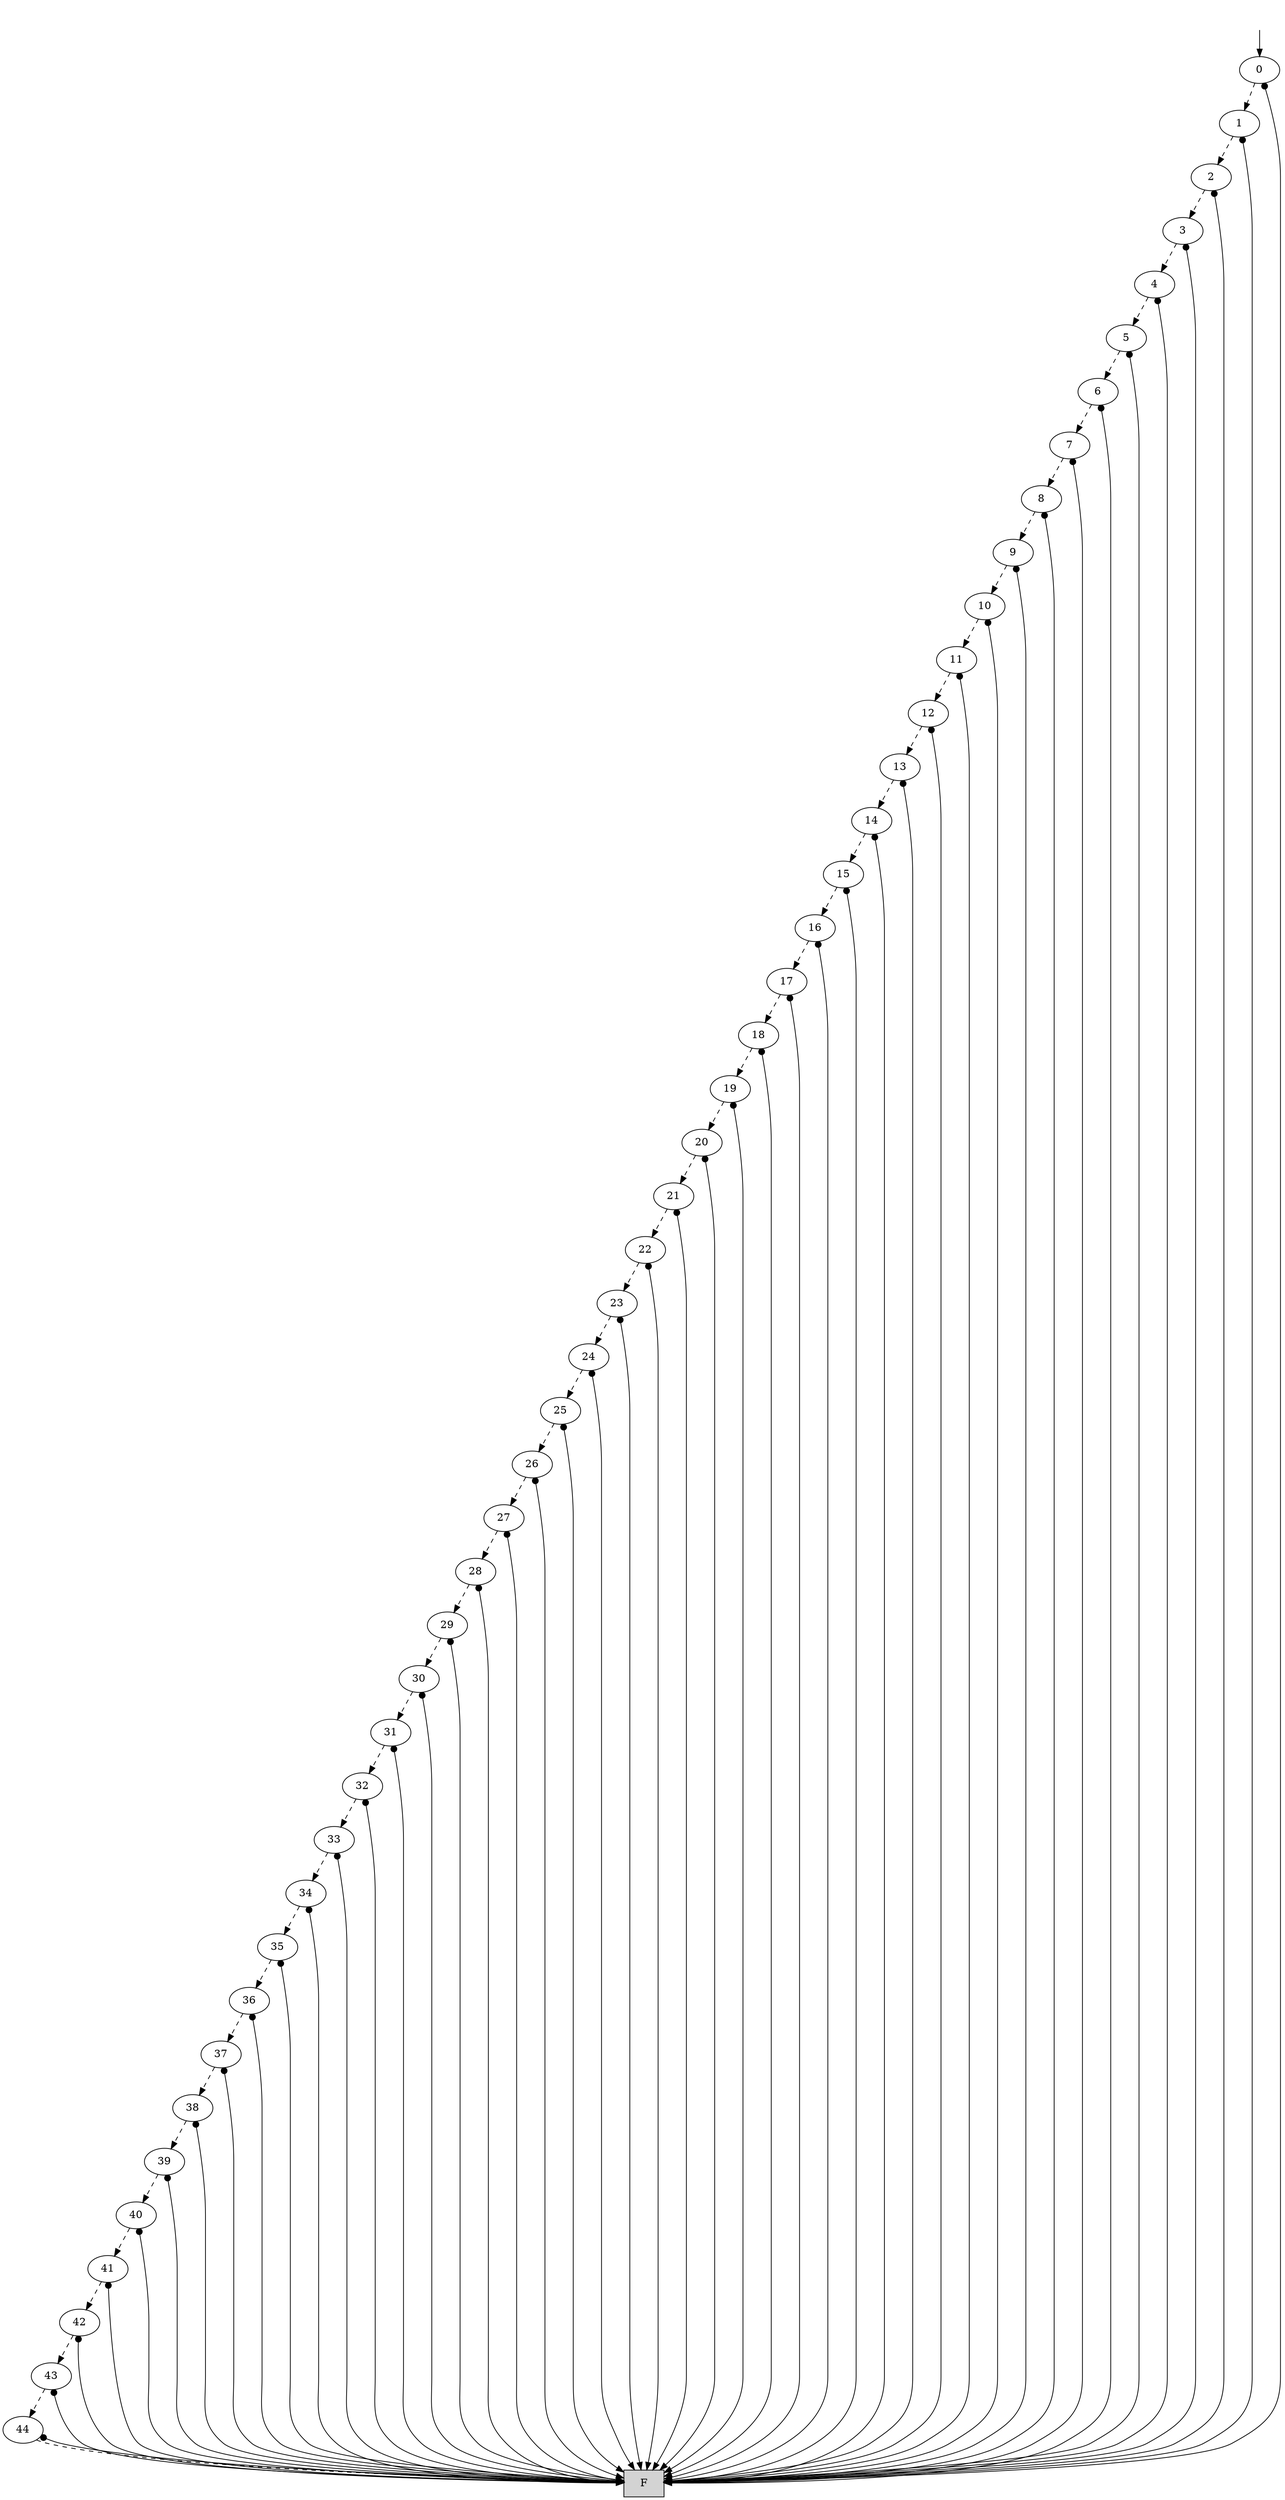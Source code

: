 digraph "DD" {
graph [dpi = 300];
center = true;
edge [dir = forward];
root [style=invis];
root -> 41943310 [style=solid dir=both arrowtail=none];
41943310 [label="0"];
41943309 [label="1"];
41943308 [label="2"];
41943307 [label="3"];
41943306 [label="4"];
41943305 [label="5"];
41943304 [label="6"];
41943303 [label="7"];
41943302 [label="8"];
41943301 [label="9"];
41943300 [label="10"];
41943299 [label="11"];
41943298 [label="12"];
41943297 [label="13"];
41943296 [label="14"];
41943295 [label="15"];
41943294 [label="16"];
41943293 [label="17"];
41943292 [label="18"];
41943291 [label="19"];
41943290 [label="20"];
41943289 [label="21"];
41943288 [label="22"];
41943287 [label="23"];
41943286 [label="24"];
41943285 [label="25"];
41943284 [label="26"];
41943283 [label="27"];
41943282 [label="28"];
41943281 [label="29"];
41943280 [label="30"];
41943279 [label="31"];
41943278 [label="32"];
41943277 [label="33"];
41943276 [label="34"];
41943275 [label="35"];
41943274 [label="36"];
41943273 [label="37"];
41943272 [label="38"];
41943271 [label="39"];
41943270 [label="40"];
41943269 [label="41"];
41943268 [label="42"];
41943267 [label="43"];
41943084 [label="44"];
0 [shape=box, style=filled, label="F"];
41943084 -> 0 [style=dashed];
41943084 -> 0 [style=solid dir=both arrowtail=dot];
41943267 -> 41943084 [style=dashed];
41943267 -> 0 [style=solid dir=both arrowtail=dot];
41943268 -> 41943267 [style=dashed];
41943268 -> 0 [style=solid dir=both arrowtail=dot];
41943269 -> 41943268 [style=dashed];
41943269 -> 0 [style=solid dir=both arrowtail=dot];
41943270 -> 41943269 [style=dashed];
41943270 -> 0 [style=solid dir=both arrowtail=dot];
41943271 -> 41943270 [style=dashed];
41943271 -> 0 [style=solid dir=both arrowtail=dot];
41943272 -> 41943271 [style=dashed];
41943272 -> 0 [style=solid dir=both arrowtail=dot];
41943273 -> 41943272 [style=dashed];
41943273 -> 0 [style=solid dir=both arrowtail=dot];
41943274 -> 41943273 [style=dashed];
41943274 -> 0 [style=solid dir=both arrowtail=dot];
41943275 -> 41943274 [style=dashed];
41943275 -> 0 [style=solid dir=both arrowtail=dot];
41943276 -> 41943275 [style=dashed];
41943276 -> 0 [style=solid dir=both arrowtail=dot];
41943277 -> 41943276 [style=dashed];
41943277 -> 0 [style=solid dir=both arrowtail=dot];
41943278 -> 41943277 [style=dashed];
41943278 -> 0 [style=solid dir=both arrowtail=dot];
41943279 -> 41943278 [style=dashed];
41943279 -> 0 [style=solid dir=both arrowtail=dot];
41943280 -> 41943279 [style=dashed];
41943280 -> 0 [style=solid dir=both arrowtail=dot];
41943281 -> 41943280 [style=dashed];
41943281 -> 0 [style=solid dir=both arrowtail=dot];
41943282 -> 41943281 [style=dashed];
41943282 -> 0 [style=solid dir=both arrowtail=dot];
41943283 -> 41943282 [style=dashed];
41943283 -> 0 [style=solid dir=both arrowtail=dot];
41943284 -> 41943283 [style=dashed];
41943284 -> 0 [style=solid dir=both arrowtail=dot];
41943285 -> 41943284 [style=dashed];
41943285 -> 0 [style=solid dir=both arrowtail=dot];
41943286 -> 41943285 [style=dashed];
41943286 -> 0 [style=solid dir=both arrowtail=dot];
41943287 -> 41943286 [style=dashed];
41943287 -> 0 [style=solid dir=both arrowtail=dot];
41943288 -> 41943287 [style=dashed];
41943288 -> 0 [style=solid dir=both arrowtail=dot];
41943289 -> 41943288 [style=dashed];
41943289 -> 0 [style=solid dir=both arrowtail=dot];
41943290 -> 41943289 [style=dashed];
41943290 -> 0 [style=solid dir=both arrowtail=dot];
41943291 -> 41943290 [style=dashed];
41943291 -> 0 [style=solid dir=both arrowtail=dot];
41943292 -> 41943291 [style=dashed];
41943292 -> 0 [style=solid dir=both arrowtail=dot];
41943293 -> 41943292 [style=dashed];
41943293 -> 0 [style=solid dir=both arrowtail=dot];
41943294 -> 41943293 [style=dashed];
41943294 -> 0 [style=solid dir=both arrowtail=dot];
41943295 -> 41943294 [style=dashed];
41943295 -> 0 [style=solid dir=both arrowtail=dot];
41943296 -> 41943295 [style=dashed];
41943296 -> 0 [style=solid dir=both arrowtail=dot];
41943297 -> 41943296 [style=dashed];
41943297 -> 0 [style=solid dir=both arrowtail=dot];
41943298 -> 41943297 [style=dashed];
41943298 -> 0 [style=solid dir=both arrowtail=dot];
41943299 -> 41943298 [style=dashed];
41943299 -> 0 [style=solid dir=both arrowtail=dot];
41943300 -> 41943299 [style=dashed];
41943300 -> 0 [style=solid dir=both arrowtail=dot];
41943301 -> 41943300 [style=dashed];
41943301 -> 0 [style=solid dir=both arrowtail=dot];
41943302 -> 41943301 [style=dashed];
41943302 -> 0 [style=solid dir=both arrowtail=dot];
41943303 -> 41943302 [style=dashed];
41943303 -> 0 [style=solid dir=both arrowtail=dot];
41943304 -> 41943303 [style=dashed];
41943304 -> 0 [style=solid dir=both arrowtail=dot];
41943305 -> 41943304 [style=dashed];
41943305 -> 0 [style=solid dir=both arrowtail=dot];
41943306 -> 41943305 [style=dashed];
41943306 -> 0 [style=solid dir=both arrowtail=dot];
41943307 -> 41943306 [style=dashed];
41943307 -> 0 [style=solid dir=both arrowtail=dot];
41943308 -> 41943307 [style=dashed];
41943308 -> 0 [style=solid dir=both arrowtail=dot];
41943309 -> 41943308 [style=dashed];
41943309 -> 0 [style=solid dir=both arrowtail=dot];
41943310 -> 41943309 [style=dashed];
41943310 -> 0 [style=solid dir=both arrowtail=dot];
}
